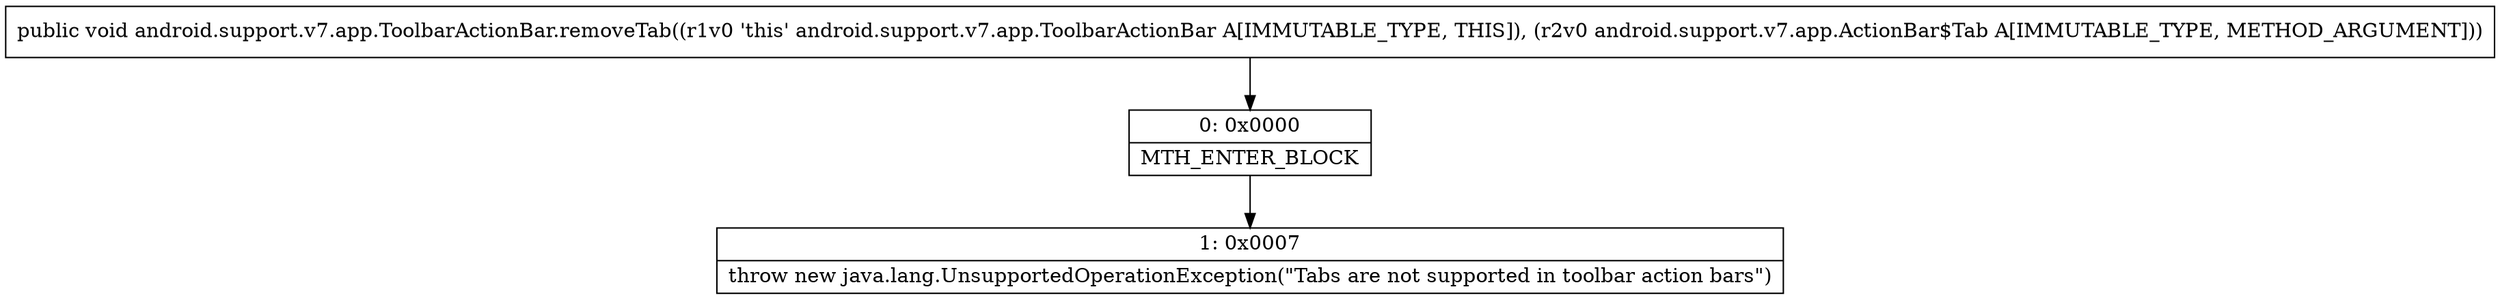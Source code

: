 digraph "CFG forandroid.support.v7.app.ToolbarActionBar.removeTab(Landroid\/support\/v7\/app\/ActionBar$Tab;)V" {
Node_0 [shape=record,label="{0\:\ 0x0000|MTH_ENTER_BLOCK\l}"];
Node_1 [shape=record,label="{1\:\ 0x0007|throw new java.lang.UnsupportedOperationException(\"Tabs are not supported in toolbar action bars\")\l}"];
MethodNode[shape=record,label="{public void android.support.v7.app.ToolbarActionBar.removeTab((r1v0 'this' android.support.v7.app.ToolbarActionBar A[IMMUTABLE_TYPE, THIS]), (r2v0 android.support.v7.app.ActionBar$Tab A[IMMUTABLE_TYPE, METHOD_ARGUMENT])) }"];
MethodNode -> Node_0;
Node_0 -> Node_1;
}

